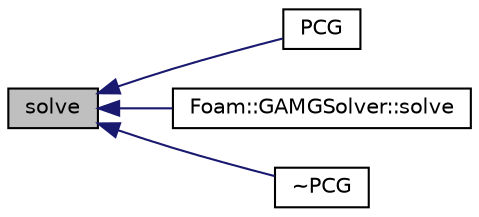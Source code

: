 digraph "solve"
{
  bgcolor="transparent";
  edge [fontname="Helvetica",fontsize="10",labelfontname="Helvetica",labelfontsize="10"];
  node [fontname="Helvetica",fontsize="10",shape=record];
  rankdir="LR";
  Node1074 [label="solve",height=0.2,width=0.4,color="black", fillcolor="grey75", style="filled", fontcolor="black"];
  Node1074 -> Node1075 [dir="back",color="midnightblue",fontsize="10",style="solid",fontname="Helvetica"];
  Node1075 [label="PCG",height=0.2,width=0.4,color="black",URL="$a28089.html#a1335bba6021517230a9ae86ea1b2f517",tooltip="Construct from matrix components and solver controls. "];
  Node1074 -> Node1076 [dir="back",color="midnightblue",fontsize="10",style="solid",fontname="Helvetica"];
  Node1076 [label="Foam::GAMGSolver::solve",height=0.2,width=0.4,color="black",URL="$a28045.html#ad38597d099f9905e3f399b01af791bcb",tooltip="Solve. "];
  Node1074 -> Node1077 [dir="back",color="midnightblue",fontsize="10",style="solid",fontname="Helvetica"];
  Node1077 [label="~PCG",height=0.2,width=0.4,color="black",URL="$a28089.html#a62ffc0075dd9bd72f5cb2bf008dc9ef1",tooltip="Destructor. "];
}
